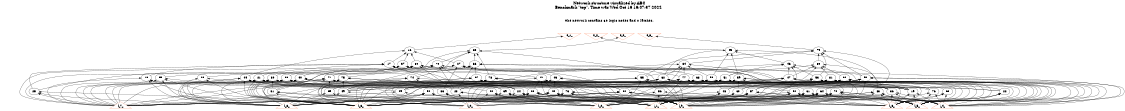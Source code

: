 # Network structure generated by ABC

digraph network {
size = "7.5,10";
center = true;
edge [dir = back];

{
  node [shape = plaintext];
  edge [style = invis];
  LevelTitle1 [label=""];
  LevelTitle2 [label=""];
  Level5 [label = ""];
  Level4 [label = ""];
  Level3 [label = ""];
  Level2 [label = ""];
  Level1 [label = ""];
  Level0 [label = ""];
  LevelTitle1 ->  LevelTitle2 ->  Level5 ->  Level4 ->  Level3 ->  Level2 ->  Level1 ->  Level0;
}

{
  rank = same;
  LevelTitle1;
  title1 [shape=plaintext,
          fontsize=20,
          fontname = "Times-Roman",
          label="Network structure visualized by ABC\nBenchmark \"top\". Time was Wed Oct 16 16:07:37 2024. "
         ];
}

{
  rank = same;
  LevelTitle2;
  title2 [shape=plaintext,
          fontsize=18,
          fontname = "Times-Roman",
          label="The network contains 69 logic nodes and 0 latches.\n"
         ];
}

{
  rank = same;
  Level5;
  Node11 [label = "o_1_", shape = invtriangle, color = coral, fillcolor = coral];
  Node12 [label = "o_2_", shape = invtriangle, color = coral, fillcolor = coral];
  Node13 [label = "o_0_", shape = invtriangle, color = coral, fillcolor = coral];
  Node14 [label = "o_3_", shape = invtriangle, color = coral, fillcolor = coral];
}

{
  rank = same;
  Level4;
  Node16 [label = "16\n", shape = ellipse];
  Node45 [label = "45\n", shape = ellipse];
  Node65 [label = "65\n", shape = ellipse];
  Node79 [label = "79\n", shape = ellipse];
}

{
  rank = same;
  Level3;
  Node17 [label = "17\n", shape = ellipse];
  Node27 [label = "27\n", shape = ellipse];
  Node34 [label = "34\n", shape = ellipse];
  Node37 [label = "37\n", shape = ellipse];
  Node46 [label = "46\n", shape = ellipse];
  Node66 [label = "66\n", shape = ellipse];
  Node70 [label = "70\n", shape = ellipse];
  Node80 [label = "80\n", shape = ellipse];
  Node84 [label = "84\n", shape = ellipse];
}

{
  rank = same;
  Level2;
  Node18 [label = "18\n", shape = ellipse];
  Node21 [label = "21\n", shape = ellipse];
  Node28 [label = "28\n", shape = ellipse];
  Node30 [label = "30\n", shape = ellipse];
  Node35 [label = "35\n", shape = ellipse];
  Node38 [label = "38\n", shape = ellipse];
  Node40 [label = "40\n", shape = ellipse];
  Node41 [label = "41\n", shape = ellipse];
  Node43 [label = "43\n", shape = ellipse];
  Node44 [label = "44\n", shape = ellipse];
  Node47 [label = "47\n", shape = ellipse];
  Node50 [label = "50\n", shape = ellipse];
  Node51 [label = "51\n", shape = ellipse];
  Node53 [label = "53\n", shape = ellipse];
  Node55 [label = "55\n", shape = ellipse];
  Node58 [label = "58\n", shape = ellipse];
  Node59 [label = "59\n", shape = ellipse];
  Node62 [label = "62\n", shape = ellipse];
  Node67 [label = "67\n", shape = ellipse];
  Node68 [label = "68\n", shape = ellipse];
  Node71 [label = "71\n", shape = ellipse];
  Node74 [label = "74\n", shape = ellipse];
  Node75 [label = "75\n", shape = ellipse];
  Node77 [label = "77\n", shape = ellipse];
  Node78 [label = "78\n", shape = ellipse];
  Node81 [label = "81\n", shape = ellipse];
  Node82 [label = "82\n", shape = ellipse];
}

{
  rank = same;
  Level1;
  Node19 [label = "19\n", shape = ellipse];
  Node20 [label = "20\n", shape = ellipse];
  Node22 [label = "22\n", shape = ellipse];
  Node23 [label = "23\n", shape = ellipse];
  Node24 [label = "24\n", shape = ellipse];
  Node25 [label = "25\n", shape = ellipse];
  Node26 [label = "26\n", shape = ellipse];
  Node29 [label = "29\n", shape = ellipse];
  Node31 [label = "31\n", shape = ellipse];
  Node32 [label = "32\n", shape = ellipse];
  Node33 [label = "33\n", shape = ellipse];
  Node36 [label = "36\n", shape = ellipse];
  Node39 [label = "39\n", shape = ellipse];
  Node42 [label = "42\n", shape = ellipse];
  Node48 [label = "48\n", shape = ellipse];
  Node49 [label = "49\n", shape = ellipse];
  Node52 [label = "52\n", shape = ellipse];
  Node54 [label = "54\n", shape = ellipse];
  Node56 [label = "56\n", shape = ellipse];
  Node57 [label = "57\n", shape = ellipse];
  Node60 [label = "60\n", shape = ellipse];
  Node61 [label = "61\n", shape = ellipse];
  Node63 [label = "63\n", shape = ellipse];
  Node64 [label = "64\n", shape = ellipse];
  Node69 [label = "69\n", shape = ellipse];
  Node72 [label = "72\n", shape = ellipse];
  Node73 [label = "73\n", shape = ellipse];
  Node76 [label = "76\n", shape = ellipse];
  Node83 [label = "83\n", shape = ellipse];
}

{
  rank = same;
  Level0;
  Node1 [label = "i_9_", shape = triangle, color = coral, fillcolor = coral];
  Node2 [label = "i_7_", shape = triangle, color = coral, fillcolor = coral];
  Node3 [label = "i_8_", shape = triangle, color = coral, fillcolor = coral];
  Node4 [label = "i_5_", shape = triangle, color = coral, fillcolor = coral];
  Node5 [label = "i_6_", shape = triangle, color = coral, fillcolor = coral];
  Node6 [label = "i_3_", shape = triangle, color = coral, fillcolor = coral];
  Node7 [label = "i_4_", shape = triangle, color = coral, fillcolor = coral];
  Node8 [label = "i_1_", shape = triangle, color = coral, fillcolor = coral];
  Node9 [label = "i_2_", shape = triangle, color = coral, fillcolor = coral];
  Node10 [label = "i_0_", shape = triangle, color = coral, fillcolor = coral];
}

title1 -> title2 [style = invis];
title2 -> Node11 [style = invis];
title2 -> Node12 [style = invis];
title2 -> Node13 [style = invis];
title2 -> Node14 [style = invis];
Node11 -> Node12 [style = invis];
Node12 -> Node13 [style = invis];
Node13 -> Node14 [style = invis];
Node11 -> Node16 [style = solid];
Node12 -> Node45 [style = solid];
Node13 -> Node65 [style = solid];
Node14 -> Node79 [style = solid];
Node16 -> Node17 [style = solid];
Node16 -> Node27 [style = solid];
Node16 -> Node34 [style = solid];
Node16 -> Node37 [style = solid];
Node16 -> Node44 [style = solid];
Node17 -> Node18 [style = solid];
Node17 -> Node21 [style = solid];
Node17 -> Node24 [style = solid];
Node17 -> Node25 [style = solid];
Node17 -> Node22 [style = solid];
Node17 -> Node26 [style = solid];
Node18 -> Node19 [style = solid];
Node18 -> Node20 [style = solid];
Node18 -> Node2 [style = solid];
Node18 -> Node3 [style = solid];
Node18 -> Node5 [style = solid];
Node19 -> Node4 [style = solid];
Node19 -> Node6 [style = solid];
Node19 -> Node7 [style = solid];
Node20 -> Node1 [style = solid];
Node20 -> Node8 [style = solid];
Node20 -> Node9 [style = solid];
Node20 -> Node10 [style = solid];
Node21 -> Node22 [style = solid];
Node21 -> Node23 [style = solid];
Node21 -> Node1 [style = solid];
Node21 -> Node2 [style = solid];
Node21 -> Node3 [style = solid];
Node21 -> Node5 [style = solid];
Node22 -> Node4 [style = solid];
Node22 -> Node6 [style = solid];
Node22 -> Node7 [style = solid];
Node23 -> Node8 [style = solid];
Node23 -> Node9 [style = solid];
Node23 -> Node10 [style = solid];
Node24 -> Node1 [style = solid];
Node24 -> Node8 [style = solid];
Node24 -> Node9 [style = solid];
Node24 -> Node10 [style = solid];
Node25 -> Node2 [style = solid];
Node25 -> Node3 [style = solid];
Node25 -> Node5 [style = solid];
Node26 -> Node2 [style = solid];
Node26 -> Node3 [style = solid];
Node26 -> Node4 [style = solid];
Node26 -> Node5 [style = solid];
Node26 -> Node6 [style = solid];
Node26 -> Node7 [style = solid];
Node27 -> Node28 [style = solid];
Node27 -> Node30 [style = solid];
Node27 -> Node19 [style = solid];
Node27 -> Node32 [style = solid];
Node27 -> Node33 [style = solid];
Node27 -> Node1 [style = solid];
Node28 -> Node29 [style = solid];
Node28 -> Node3 [style = solid];
Node28 -> Node5 [style = solid];
Node29 -> Node1 [style = solid];
Node29 -> Node2 [style = solid];
Node30 -> Node19 [style = solid];
Node30 -> Node31 [style = solid];
Node30 -> Node1 [style = solid];
Node30 -> Node2 [style = solid];
Node30 -> Node3 [style = solid];
Node30 -> Node5 [style = solid];
Node31 -> Node8 [style = solid];
Node31 -> Node9 [style = solid];
Node31 -> Node10 [style = solid];
Node32 -> Node2 [style = solid];
Node32 -> Node3 [style = solid];
Node32 -> Node4 [style = solid];
Node32 -> Node5 [style = solid];
Node32 -> Node6 [style = solid];
Node32 -> Node7 [style = solid];
Node33 -> Node8 [style = solid];
Node33 -> Node9 [style = solid];
Node33 -> Node10 [style = solid];
Node34 -> Node35 [style = solid];
Node34 -> Node19 [style = solid];
Node34 -> Node25 [style = solid];
Node34 -> Node23 [style = solid];
Node34 -> Node31 [style = solid];
Node34 -> Node1 [style = solid];
Node35 -> Node36 [style = solid];
Node35 -> Node2 [style = solid];
Node35 -> Node3 [style = solid];
Node35 -> Node5 [style = solid];
Node36 -> Node4 [style = solid];
Node36 -> Node6 [style = solid];
Node36 -> Node7 [style = solid];
Node37 -> Node38 [style = solid];
Node37 -> Node40 [style = solid];
Node37 -> Node41 [style = solid];
Node37 -> Node43 [style = solid];
Node38 -> Node24 [style = solid];
Node38 -> Node36 [style = solid];
Node38 -> Node39 [style = solid];
Node38 -> Node2 [style = solid];
Node38 -> Node3 [style = solid];
Node38 -> Node5 [style = solid];
Node39 -> Node1 [style = solid];
Node39 -> Node8 [style = solid];
Node39 -> Node9 [style = solid];
Node39 -> Node10 [style = solid];
Node40 -> Node19 [style = solid];
Node40 -> Node24 [style = solid];
Node40 -> Node36 [style = solid];
Node40 -> Node2 [style = solid];
Node40 -> Node3 [style = solid];
Node40 -> Node5 [style = solid];
Node41 -> Node26 [style = solid];
Node41 -> Node42 [style = solid];
Node41 -> Node1 [style = solid];
Node41 -> Node8 [style = solid];
Node41 -> Node9 [style = solid];
Node41 -> Node10 [style = solid];
Node42 -> Node2 [style = solid];
Node42 -> Node3 [style = solid];
Node42 -> Node4 [style = solid];
Node42 -> Node5 [style = solid];
Node42 -> Node6 [style = solid];
Node42 -> Node7 [style = solid];
Node43 -> Node23 [style = solid];
Node43 -> Node32 [style = solid];
Node43 -> Node42 [style = solid];
Node43 -> Node1 [style = solid];
Node44 -> Node19 [style = solid];
Node44 -> Node24 [style = solid];
Node44 -> Node39 [style = solid];
Node44 -> Node2 [style = solid];
Node44 -> Node3 [style = solid];
Node44 -> Node5 [style = solid];
Node45 -> Node46 [style = solid];
Node45 -> Node58 [style = solid];
Node45 -> Node59 [style = solid];
Node45 -> Node62 [style = solid];
Node45 -> Node64 [style = solid];
Node46 -> Node47 [style = solid];
Node46 -> Node50 [style = solid];
Node46 -> Node51 [style = solid];
Node46 -> Node53 [style = solid];
Node46 -> Node55 [style = solid];
Node46 -> Node57 [style = solid];
Node47 -> Node48 [style = solid];
Node47 -> Node49 [style = solid];
Node47 -> Node4 [style = solid];
Node47 -> Node5 [style = solid];
Node47 -> Node7 [style = solid];
Node48 -> Node1 [style = solid];
Node48 -> Node3 [style = solid];
Node48 -> Node8 [style = solid];
Node49 -> Node1 [style = solid];
Node49 -> Node3 [style = solid];
Node50 -> Node48 [style = solid];
Node50 -> Node1 [style = solid];
Node50 -> Node2 [style = solid];
Node50 -> Node4 [style = solid];
Node50 -> Node7 [style = solid];
Node50 -> Node9 [style = solid];
Node51 -> Node29 [style = solid];
Node51 -> Node52 [style = solid];
Node51 -> Node4 [style = solid];
Node51 -> Node9 [style = solid];
Node51 -> Node10 [style = solid];
Node52 -> Node1 [style = solid];
Node52 -> Node3 [style = solid];
Node52 -> Node4 [style = solid];
Node52 -> Node6 [style = solid];
Node52 -> Node8 [style = solid];
Node53 -> Node54 [style = solid];
Node53 -> Node1 [style = solid];
Node53 -> Node4 [style = solid];
Node53 -> Node6 [style = solid];
Node53 -> Node8 [style = solid];
Node53 -> Node9 [style = solid];
Node54 -> Node1 [style = solid];
Node54 -> Node2 [style = solid];
Node54 -> Node3 [style = solid];
Node54 -> Node4 [style = solid];
Node54 -> Node5 [style = solid];
Node55 -> Node56 [style = solid];
Node55 -> Node1 [style = solid];
Node55 -> Node3 [style = solid];
Node55 -> Node4 [style = solid];
Node55 -> Node5 [style = solid];
Node55 -> Node9 [style = solid];
Node56 -> Node6 [style = solid];
Node56 -> Node8 [style = solid];
Node56 -> Node10 [style = solid];
Node57 -> Node1 [style = solid];
Node57 -> Node4 [style = solid];
Node57 -> Node5 [style = solid];
Node57 -> Node7 [style = solid];
Node57 -> Node9 [style = solid];
Node57 -> Node10 [style = solid];
Node58 -> Node29 [style = solid];
Node58 -> Node48 [style = solid];
Node58 -> Node4 [style = solid];
Node58 -> Node5 [style = solid];
Node58 -> Node7 [style = solid];
Node58 -> Node9 [style = solid];
Node59 -> Node29 [style = solid];
Node59 -> Node60 [style = solid];
Node59 -> Node61 [style = solid];
Node59 -> Node6 [style = solid];
Node59 -> Node7 [style = solid];
Node59 -> Node10 [style = solid];
Node60 -> Node1 [style = solid];
Node60 -> Node5 [style = solid];
Node61 -> Node1 [style = solid];
Node61 -> Node4 [style = solid];
Node61 -> Node5 [style = solid];
Node61 -> Node6 [style = solid];
Node61 -> Node8 [style = solid];
Node62 -> Node63 [style = solid];
Node62 -> Node1 [style = solid];
Node62 -> Node3 [style = solid];
Node62 -> Node4 [style = solid];
Node62 -> Node5 [style = solid];
Node62 -> Node10 [style = solid];
Node63 -> Node6 [style = solid];
Node63 -> Node7 [style = solid];
Node63 -> Node8 [style = solid];
Node64 -> Node1 [style = solid];
Node64 -> Node3 [style = solid];
Node64 -> Node4 [style = solid];
Node64 -> Node7 [style = solid];
Node64 -> Node8 [style = solid];
Node64 -> Node10 [style = solid];
Node65 -> Node66 [style = solid];
Node65 -> Node70 [style = solid];
Node65 -> Node74 [style = solid];
Node65 -> Node75 [style = solid];
Node65 -> Node77 [style = solid];
Node65 -> Node78 [style = solid];
Node66 -> Node67 [style = solid];
Node66 -> Node68 [style = solid];
Node66 -> Node23 [style = solid];
Node66 -> Node2 [style = solid];
Node66 -> Node7 [style = solid];
Node66 -> Node10 [style = solid];
Node67 -> Node22 [style = solid];
Node67 -> Node1 [style = solid];
Node67 -> Node2 [style = solid];
Node67 -> Node5 [style = solid];
Node68 -> Node69 [style = solid];
Node68 -> Node4 [style = solid];
Node68 -> Node5 [style = solid];
Node68 -> Node6 [style = solid];
Node68 -> Node8 [style = solid];
Node69 -> Node1 [style = solid];
Node69 -> Node3 [style = solid];
Node70 -> Node71 [style = solid];
Node70 -> Node23 [style = solid];
Node70 -> Node36 [style = solid];
Node70 -> Node49 [style = solid];
Node70 -> Node73 [style = solid];
Node70 -> Node2 [style = solid];
Node71 -> Node36 [style = solid];
Node71 -> Node31 [style = solid];
Node71 -> Node69 [style = solid];
Node71 -> Node72 [style = solid];
Node71 -> Node2 [style = solid];
Node71 -> Node5 [style = solid];
Node72 -> Node4 [style = solid];
Node72 -> Node5 [style = solid];
Node72 -> Node6 [style = solid];
Node72 -> Node7 [style = solid];
Node72 -> Node8 [style = solid];
Node72 -> Node9 [style = solid];
Node73 -> Node4 [style = solid];
Node73 -> Node5 [style = solid];
Node73 -> Node6 [style = solid];
Node73 -> Node8 [style = solid];
Node73 -> Node9 [style = solid];
Node73 -> Node10 [style = solid];
Node74 -> Node19 [style = solid];
Node74 -> Node33 [style = solid];
Node74 -> Node49 [style = solid];
Node74 -> Node5 [style = solid];
Node75 -> Node49 [style = solid];
Node75 -> Node76 [style = solid];
Node75 -> Node2 [style = solid];
Node75 -> Node6 [style = solid];
Node75 -> Node9 [style = solid];
Node75 -> Node10 [style = solid];
Node76 -> Node4 [style = solid];
Node76 -> Node5 [style = solid];
Node76 -> Node7 [style = solid];
Node77 -> Node49 [style = solid];
Node77 -> Node76 [style = solid];
Node77 -> Node2 [style = solid];
Node77 -> Node6 [style = solid];
Node77 -> Node8 [style = solid];
Node77 -> Node9 [style = solid];
Node78 -> Node69 [style = solid];
Node78 -> Node76 [style = solid];
Node78 -> Node2 [style = solid];
Node78 -> Node6 [style = solid];
Node78 -> Node8 [style = solid];
Node78 -> Node10 [style = solid];
Node79 -> Node80 [style = solid];
Node79 -> Node84 [style = solid];
Node79 -> Node50 [style = solid];
Node79 -> Node53 [style = solid];
Node79 -> Node55 [style = solid];
Node79 -> Node64 [style = solid];
Node80 -> Node47 [style = solid];
Node80 -> Node51 [style = solid];
Node80 -> Node81 [style = solid];
Node80 -> Node82 [style = solid];
Node80 -> Node57 [style = solid];
Node80 -> Node83 [style = solid];
Node81 -> Node29 [style = solid];
Node81 -> Node60 [style = solid];
Node81 -> Node4 [style = solid];
Node81 -> Node6 [style = solid];
Node81 -> Node7 [style = solid];
Node81 -> Node10 [style = solid];
Node82 -> Node60 [style = solid];
Node82 -> Node49 [style = solid];
Node82 -> Node4 [style = solid];
Node82 -> Node6 [style = solid];
Node82 -> Node7 [style = solid];
Node82 -> Node9 [style = solid];
Node83 -> Node1 [style = solid];
Node83 -> Node2 [style = solid];
Node83 -> Node4 [style = solid];
Node83 -> Node6 [style = solid];
Node83 -> Node7 [style = solid];
Node83 -> Node8 [style = solid];
Node84 -> Node58 [style = solid];
Node84 -> Node62 [style = solid];
Node84 -> Node77 [style = solid];
Node84 -> Node23 [style = solid];
Node84 -> Node32 [style = solid];
Node84 -> Node1 [style = solid];
}

